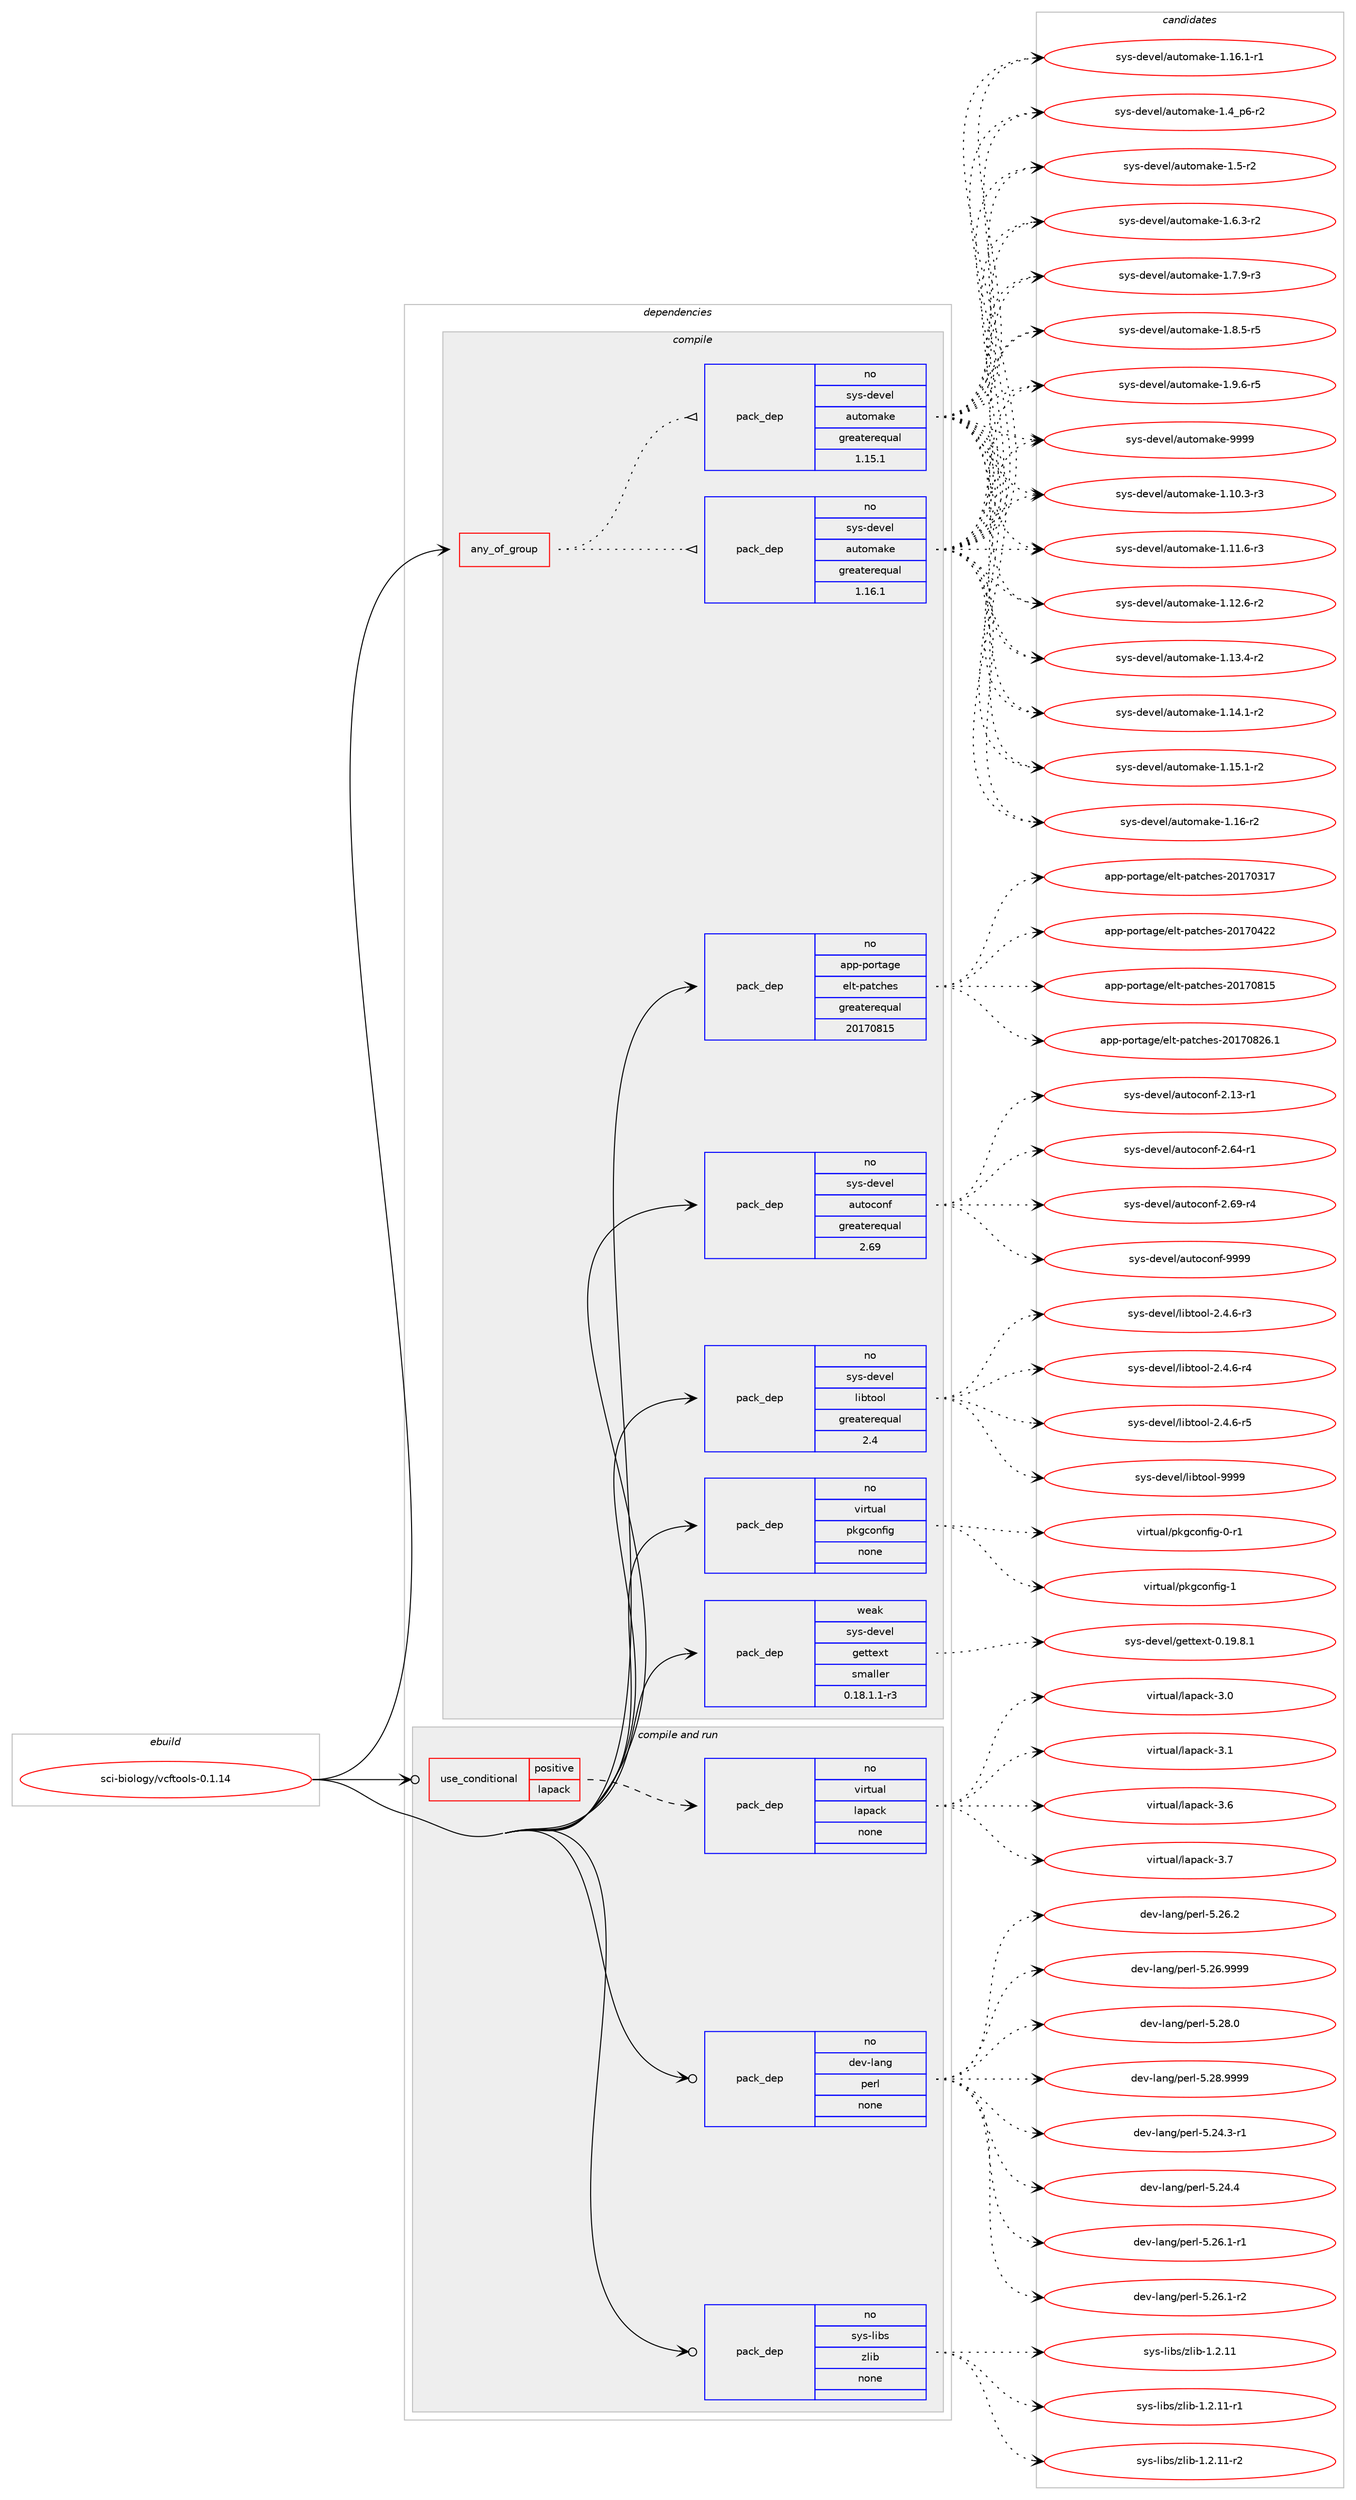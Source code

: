 digraph prolog {

# *************
# Graph options
# *************

newrank=true;
concentrate=true;
compound=true;
graph [rankdir=LR,fontname=Helvetica,fontsize=10,ranksep=1.5];#, ranksep=2.5, nodesep=0.2];
edge  [arrowhead=vee];
node  [fontname=Helvetica,fontsize=10];

# **********
# The ebuild
# **********

subgraph cluster_leftcol {
color=gray;
rank=same;
label=<<i>ebuild</i>>;
id [label="sci-biology/vcftools-0.1.14", color=red, width=4, href="../sci-biology/vcftools-0.1.14.svg"];
}

# ****************
# The dependencies
# ****************

subgraph cluster_midcol {
color=gray;
label=<<i>dependencies</i>>;
subgraph cluster_compile {
fillcolor="#eeeeee";
style=filled;
label=<<i>compile</i>>;
subgraph any26774 {
dependency1687063 [label=<<TABLE BORDER="0" CELLBORDER="1" CELLSPACING="0" CELLPADDING="4"><TR><TD CELLPADDING="10">any_of_group</TD></TR></TABLE>>, shape=none, color=red];subgraph pack1207238 {
dependency1687064 [label=<<TABLE BORDER="0" CELLBORDER="1" CELLSPACING="0" CELLPADDING="4" WIDTH="220"><TR><TD ROWSPAN="6" CELLPADDING="30">pack_dep</TD></TR><TR><TD WIDTH="110">no</TD></TR><TR><TD>sys-devel</TD></TR><TR><TD>automake</TD></TR><TR><TD>greaterequal</TD></TR><TR><TD>1.16.1</TD></TR></TABLE>>, shape=none, color=blue];
}
dependency1687063:e -> dependency1687064:w [weight=20,style="dotted",arrowhead="oinv"];
subgraph pack1207239 {
dependency1687065 [label=<<TABLE BORDER="0" CELLBORDER="1" CELLSPACING="0" CELLPADDING="4" WIDTH="220"><TR><TD ROWSPAN="6" CELLPADDING="30">pack_dep</TD></TR><TR><TD WIDTH="110">no</TD></TR><TR><TD>sys-devel</TD></TR><TR><TD>automake</TD></TR><TR><TD>greaterequal</TD></TR><TR><TD>1.15.1</TD></TR></TABLE>>, shape=none, color=blue];
}
dependency1687063:e -> dependency1687065:w [weight=20,style="dotted",arrowhead="oinv"];
}
id:e -> dependency1687063:w [weight=20,style="solid",arrowhead="vee"];
subgraph pack1207240 {
dependency1687066 [label=<<TABLE BORDER="0" CELLBORDER="1" CELLSPACING="0" CELLPADDING="4" WIDTH="220"><TR><TD ROWSPAN="6" CELLPADDING="30">pack_dep</TD></TR><TR><TD WIDTH="110">no</TD></TR><TR><TD>app-portage</TD></TR><TR><TD>elt-patches</TD></TR><TR><TD>greaterequal</TD></TR><TR><TD>20170815</TD></TR></TABLE>>, shape=none, color=blue];
}
id:e -> dependency1687066:w [weight=20,style="solid",arrowhead="vee"];
subgraph pack1207241 {
dependency1687067 [label=<<TABLE BORDER="0" CELLBORDER="1" CELLSPACING="0" CELLPADDING="4" WIDTH="220"><TR><TD ROWSPAN="6" CELLPADDING="30">pack_dep</TD></TR><TR><TD WIDTH="110">no</TD></TR><TR><TD>sys-devel</TD></TR><TR><TD>autoconf</TD></TR><TR><TD>greaterequal</TD></TR><TR><TD>2.69</TD></TR></TABLE>>, shape=none, color=blue];
}
id:e -> dependency1687067:w [weight=20,style="solid",arrowhead="vee"];
subgraph pack1207242 {
dependency1687068 [label=<<TABLE BORDER="0" CELLBORDER="1" CELLSPACING="0" CELLPADDING="4" WIDTH="220"><TR><TD ROWSPAN="6" CELLPADDING="30">pack_dep</TD></TR><TR><TD WIDTH="110">no</TD></TR><TR><TD>sys-devel</TD></TR><TR><TD>libtool</TD></TR><TR><TD>greaterequal</TD></TR><TR><TD>2.4</TD></TR></TABLE>>, shape=none, color=blue];
}
id:e -> dependency1687068:w [weight=20,style="solid",arrowhead="vee"];
subgraph pack1207243 {
dependency1687069 [label=<<TABLE BORDER="0" CELLBORDER="1" CELLSPACING="0" CELLPADDING="4" WIDTH="220"><TR><TD ROWSPAN="6" CELLPADDING="30">pack_dep</TD></TR><TR><TD WIDTH="110">no</TD></TR><TR><TD>virtual</TD></TR><TR><TD>pkgconfig</TD></TR><TR><TD>none</TD></TR><TR><TD></TD></TR></TABLE>>, shape=none, color=blue];
}
id:e -> dependency1687069:w [weight=20,style="solid",arrowhead="vee"];
subgraph pack1207244 {
dependency1687070 [label=<<TABLE BORDER="0" CELLBORDER="1" CELLSPACING="0" CELLPADDING="4" WIDTH="220"><TR><TD ROWSPAN="6" CELLPADDING="30">pack_dep</TD></TR><TR><TD WIDTH="110">weak</TD></TR><TR><TD>sys-devel</TD></TR><TR><TD>gettext</TD></TR><TR><TD>smaller</TD></TR><TR><TD>0.18.1.1-r3</TD></TR></TABLE>>, shape=none, color=blue];
}
id:e -> dependency1687070:w [weight=20,style="solid",arrowhead="vee"];
}
subgraph cluster_compileandrun {
fillcolor="#eeeeee";
style=filled;
label=<<i>compile and run</i>>;
subgraph cond452203 {
dependency1687071 [label=<<TABLE BORDER="0" CELLBORDER="1" CELLSPACING="0" CELLPADDING="4"><TR><TD ROWSPAN="3" CELLPADDING="10">use_conditional</TD></TR><TR><TD>positive</TD></TR><TR><TD>lapack</TD></TR></TABLE>>, shape=none, color=red];
subgraph pack1207245 {
dependency1687072 [label=<<TABLE BORDER="0" CELLBORDER="1" CELLSPACING="0" CELLPADDING="4" WIDTH="220"><TR><TD ROWSPAN="6" CELLPADDING="30">pack_dep</TD></TR><TR><TD WIDTH="110">no</TD></TR><TR><TD>virtual</TD></TR><TR><TD>lapack</TD></TR><TR><TD>none</TD></TR><TR><TD></TD></TR></TABLE>>, shape=none, color=blue];
}
dependency1687071:e -> dependency1687072:w [weight=20,style="dashed",arrowhead="vee"];
}
id:e -> dependency1687071:w [weight=20,style="solid",arrowhead="odotvee"];
subgraph pack1207246 {
dependency1687073 [label=<<TABLE BORDER="0" CELLBORDER="1" CELLSPACING="0" CELLPADDING="4" WIDTH="220"><TR><TD ROWSPAN="6" CELLPADDING="30">pack_dep</TD></TR><TR><TD WIDTH="110">no</TD></TR><TR><TD>dev-lang</TD></TR><TR><TD>perl</TD></TR><TR><TD>none</TD></TR><TR><TD></TD></TR></TABLE>>, shape=none, color=blue];
}
id:e -> dependency1687073:w [weight=20,style="solid",arrowhead="odotvee"];
subgraph pack1207247 {
dependency1687074 [label=<<TABLE BORDER="0" CELLBORDER="1" CELLSPACING="0" CELLPADDING="4" WIDTH="220"><TR><TD ROWSPAN="6" CELLPADDING="30">pack_dep</TD></TR><TR><TD WIDTH="110">no</TD></TR><TR><TD>sys-libs</TD></TR><TR><TD>zlib</TD></TR><TR><TD>none</TD></TR><TR><TD></TD></TR></TABLE>>, shape=none, color=blue];
}
id:e -> dependency1687074:w [weight=20,style="solid",arrowhead="odotvee"];
}
subgraph cluster_run {
fillcolor="#eeeeee";
style=filled;
label=<<i>run</i>>;
}
}

# **************
# The candidates
# **************

subgraph cluster_choices {
rank=same;
color=gray;
label=<<i>candidates</i>>;

subgraph choice1207238 {
color=black;
nodesep=1;
choice11512111545100101118101108479711711611110997107101454946494846514511451 [label="sys-devel/automake-1.10.3-r3", color=red, width=4,href="../sys-devel/automake-1.10.3-r3.svg"];
choice11512111545100101118101108479711711611110997107101454946494946544511451 [label="sys-devel/automake-1.11.6-r3", color=red, width=4,href="../sys-devel/automake-1.11.6-r3.svg"];
choice11512111545100101118101108479711711611110997107101454946495046544511450 [label="sys-devel/automake-1.12.6-r2", color=red, width=4,href="../sys-devel/automake-1.12.6-r2.svg"];
choice11512111545100101118101108479711711611110997107101454946495146524511450 [label="sys-devel/automake-1.13.4-r2", color=red, width=4,href="../sys-devel/automake-1.13.4-r2.svg"];
choice11512111545100101118101108479711711611110997107101454946495246494511450 [label="sys-devel/automake-1.14.1-r2", color=red, width=4,href="../sys-devel/automake-1.14.1-r2.svg"];
choice11512111545100101118101108479711711611110997107101454946495346494511450 [label="sys-devel/automake-1.15.1-r2", color=red, width=4,href="../sys-devel/automake-1.15.1-r2.svg"];
choice1151211154510010111810110847971171161111099710710145494649544511450 [label="sys-devel/automake-1.16-r2", color=red, width=4,href="../sys-devel/automake-1.16-r2.svg"];
choice11512111545100101118101108479711711611110997107101454946495446494511449 [label="sys-devel/automake-1.16.1-r1", color=red, width=4,href="../sys-devel/automake-1.16.1-r1.svg"];
choice115121115451001011181011084797117116111109971071014549465295112544511450 [label="sys-devel/automake-1.4_p6-r2", color=red, width=4,href="../sys-devel/automake-1.4_p6-r2.svg"];
choice11512111545100101118101108479711711611110997107101454946534511450 [label="sys-devel/automake-1.5-r2", color=red, width=4,href="../sys-devel/automake-1.5-r2.svg"];
choice115121115451001011181011084797117116111109971071014549465446514511450 [label="sys-devel/automake-1.6.3-r2", color=red, width=4,href="../sys-devel/automake-1.6.3-r2.svg"];
choice115121115451001011181011084797117116111109971071014549465546574511451 [label="sys-devel/automake-1.7.9-r3", color=red, width=4,href="../sys-devel/automake-1.7.9-r3.svg"];
choice115121115451001011181011084797117116111109971071014549465646534511453 [label="sys-devel/automake-1.8.5-r5", color=red, width=4,href="../sys-devel/automake-1.8.5-r5.svg"];
choice115121115451001011181011084797117116111109971071014549465746544511453 [label="sys-devel/automake-1.9.6-r5", color=red, width=4,href="../sys-devel/automake-1.9.6-r5.svg"];
choice115121115451001011181011084797117116111109971071014557575757 [label="sys-devel/automake-9999", color=red, width=4,href="../sys-devel/automake-9999.svg"];
dependency1687064:e -> choice11512111545100101118101108479711711611110997107101454946494846514511451:w [style=dotted,weight="100"];
dependency1687064:e -> choice11512111545100101118101108479711711611110997107101454946494946544511451:w [style=dotted,weight="100"];
dependency1687064:e -> choice11512111545100101118101108479711711611110997107101454946495046544511450:w [style=dotted,weight="100"];
dependency1687064:e -> choice11512111545100101118101108479711711611110997107101454946495146524511450:w [style=dotted,weight="100"];
dependency1687064:e -> choice11512111545100101118101108479711711611110997107101454946495246494511450:w [style=dotted,weight="100"];
dependency1687064:e -> choice11512111545100101118101108479711711611110997107101454946495346494511450:w [style=dotted,weight="100"];
dependency1687064:e -> choice1151211154510010111810110847971171161111099710710145494649544511450:w [style=dotted,weight="100"];
dependency1687064:e -> choice11512111545100101118101108479711711611110997107101454946495446494511449:w [style=dotted,weight="100"];
dependency1687064:e -> choice115121115451001011181011084797117116111109971071014549465295112544511450:w [style=dotted,weight="100"];
dependency1687064:e -> choice11512111545100101118101108479711711611110997107101454946534511450:w [style=dotted,weight="100"];
dependency1687064:e -> choice115121115451001011181011084797117116111109971071014549465446514511450:w [style=dotted,weight="100"];
dependency1687064:e -> choice115121115451001011181011084797117116111109971071014549465546574511451:w [style=dotted,weight="100"];
dependency1687064:e -> choice115121115451001011181011084797117116111109971071014549465646534511453:w [style=dotted,weight="100"];
dependency1687064:e -> choice115121115451001011181011084797117116111109971071014549465746544511453:w [style=dotted,weight="100"];
dependency1687064:e -> choice115121115451001011181011084797117116111109971071014557575757:w [style=dotted,weight="100"];
}
subgraph choice1207239 {
color=black;
nodesep=1;
choice11512111545100101118101108479711711611110997107101454946494846514511451 [label="sys-devel/automake-1.10.3-r3", color=red, width=4,href="../sys-devel/automake-1.10.3-r3.svg"];
choice11512111545100101118101108479711711611110997107101454946494946544511451 [label="sys-devel/automake-1.11.6-r3", color=red, width=4,href="../sys-devel/automake-1.11.6-r3.svg"];
choice11512111545100101118101108479711711611110997107101454946495046544511450 [label="sys-devel/automake-1.12.6-r2", color=red, width=4,href="../sys-devel/automake-1.12.6-r2.svg"];
choice11512111545100101118101108479711711611110997107101454946495146524511450 [label="sys-devel/automake-1.13.4-r2", color=red, width=4,href="../sys-devel/automake-1.13.4-r2.svg"];
choice11512111545100101118101108479711711611110997107101454946495246494511450 [label="sys-devel/automake-1.14.1-r2", color=red, width=4,href="../sys-devel/automake-1.14.1-r2.svg"];
choice11512111545100101118101108479711711611110997107101454946495346494511450 [label="sys-devel/automake-1.15.1-r2", color=red, width=4,href="../sys-devel/automake-1.15.1-r2.svg"];
choice1151211154510010111810110847971171161111099710710145494649544511450 [label="sys-devel/automake-1.16-r2", color=red, width=4,href="../sys-devel/automake-1.16-r2.svg"];
choice11512111545100101118101108479711711611110997107101454946495446494511449 [label="sys-devel/automake-1.16.1-r1", color=red, width=4,href="../sys-devel/automake-1.16.1-r1.svg"];
choice115121115451001011181011084797117116111109971071014549465295112544511450 [label="sys-devel/automake-1.4_p6-r2", color=red, width=4,href="../sys-devel/automake-1.4_p6-r2.svg"];
choice11512111545100101118101108479711711611110997107101454946534511450 [label="sys-devel/automake-1.5-r2", color=red, width=4,href="../sys-devel/automake-1.5-r2.svg"];
choice115121115451001011181011084797117116111109971071014549465446514511450 [label="sys-devel/automake-1.6.3-r2", color=red, width=4,href="../sys-devel/automake-1.6.3-r2.svg"];
choice115121115451001011181011084797117116111109971071014549465546574511451 [label="sys-devel/automake-1.7.9-r3", color=red, width=4,href="../sys-devel/automake-1.7.9-r3.svg"];
choice115121115451001011181011084797117116111109971071014549465646534511453 [label="sys-devel/automake-1.8.5-r5", color=red, width=4,href="../sys-devel/automake-1.8.5-r5.svg"];
choice115121115451001011181011084797117116111109971071014549465746544511453 [label="sys-devel/automake-1.9.6-r5", color=red, width=4,href="../sys-devel/automake-1.9.6-r5.svg"];
choice115121115451001011181011084797117116111109971071014557575757 [label="sys-devel/automake-9999", color=red, width=4,href="../sys-devel/automake-9999.svg"];
dependency1687065:e -> choice11512111545100101118101108479711711611110997107101454946494846514511451:w [style=dotted,weight="100"];
dependency1687065:e -> choice11512111545100101118101108479711711611110997107101454946494946544511451:w [style=dotted,weight="100"];
dependency1687065:e -> choice11512111545100101118101108479711711611110997107101454946495046544511450:w [style=dotted,weight="100"];
dependency1687065:e -> choice11512111545100101118101108479711711611110997107101454946495146524511450:w [style=dotted,weight="100"];
dependency1687065:e -> choice11512111545100101118101108479711711611110997107101454946495246494511450:w [style=dotted,weight="100"];
dependency1687065:e -> choice11512111545100101118101108479711711611110997107101454946495346494511450:w [style=dotted,weight="100"];
dependency1687065:e -> choice1151211154510010111810110847971171161111099710710145494649544511450:w [style=dotted,weight="100"];
dependency1687065:e -> choice11512111545100101118101108479711711611110997107101454946495446494511449:w [style=dotted,weight="100"];
dependency1687065:e -> choice115121115451001011181011084797117116111109971071014549465295112544511450:w [style=dotted,weight="100"];
dependency1687065:e -> choice11512111545100101118101108479711711611110997107101454946534511450:w [style=dotted,weight="100"];
dependency1687065:e -> choice115121115451001011181011084797117116111109971071014549465446514511450:w [style=dotted,weight="100"];
dependency1687065:e -> choice115121115451001011181011084797117116111109971071014549465546574511451:w [style=dotted,weight="100"];
dependency1687065:e -> choice115121115451001011181011084797117116111109971071014549465646534511453:w [style=dotted,weight="100"];
dependency1687065:e -> choice115121115451001011181011084797117116111109971071014549465746544511453:w [style=dotted,weight="100"];
dependency1687065:e -> choice115121115451001011181011084797117116111109971071014557575757:w [style=dotted,weight="100"];
}
subgraph choice1207240 {
color=black;
nodesep=1;
choice97112112451121111141169710310147101108116451129711699104101115455048495548514955 [label="app-portage/elt-patches-20170317", color=red, width=4,href="../app-portage/elt-patches-20170317.svg"];
choice97112112451121111141169710310147101108116451129711699104101115455048495548525050 [label="app-portage/elt-patches-20170422", color=red, width=4,href="../app-portage/elt-patches-20170422.svg"];
choice97112112451121111141169710310147101108116451129711699104101115455048495548564953 [label="app-portage/elt-patches-20170815", color=red, width=4,href="../app-portage/elt-patches-20170815.svg"];
choice971121124511211111411697103101471011081164511297116991041011154550484955485650544649 [label="app-portage/elt-patches-20170826.1", color=red, width=4,href="../app-portage/elt-patches-20170826.1.svg"];
dependency1687066:e -> choice97112112451121111141169710310147101108116451129711699104101115455048495548514955:w [style=dotted,weight="100"];
dependency1687066:e -> choice97112112451121111141169710310147101108116451129711699104101115455048495548525050:w [style=dotted,weight="100"];
dependency1687066:e -> choice97112112451121111141169710310147101108116451129711699104101115455048495548564953:w [style=dotted,weight="100"];
dependency1687066:e -> choice971121124511211111411697103101471011081164511297116991041011154550484955485650544649:w [style=dotted,weight="100"];
}
subgraph choice1207241 {
color=black;
nodesep=1;
choice1151211154510010111810110847971171161119911111010245504649514511449 [label="sys-devel/autoconf-2.13-r1", color=red, width=4,href="../sys-devel/autoconf-2.13-r1.svg"];
choice1151211154510010111810110847971171161119911111010245504654524511449 [label="sys-devel/autoconf-2.64-r1", color=red, width=4,href="../sys-devel/autoconf-2.64-r1.svg"];
choice1151211154510010111810110847971171161119911111010245504654574511452 [label="sys-devel/autoconf-2.69-r4", color=red, width=4,href="../sys-devel/autoconf-2.69-r4.svg"];
choice115121115451001011181011084797117116111991111101024557575757 [label="sys-devel/autoconf-9999", color=red, width=4,href="../sys-devel/autoconf-9999.svg"];
dependency1687067:e -> choice1151211154510010111810110847971171161119911111010245504649514511449:w [style=dotted,weight="100"];
dependency1687067:e -> choice1151211154510010111810110847971171161119911111010245504654524511449:w [style=dotted,weight="100"];
dependency1687067:e -> choice1151211154510010111810110847971171161119911111010245504654574511452:w [style=dotted,weight="100"];
dependency1687067:e -> choice115121115451001011181011084797117116111991111101024557575757:w [style=dotted,weight="100"];
}
subgraph choice1207242 {
color=black;
nodesep=1;
choice1151211154510010111810110847108105981161111111084550465246544511451 [label="sys-devel/libtool-2.4.6-r3", color=red, width=4,href="../sys-devel/libtool-2.4.6-r3.svg"];
choice1151211154510010111810110847108105981161111111084550465246544511452 [label="sys-devel/libtool-2.4.6-r4", color=red, width=4,href="../sys-devel/libtool-2.4.6-r4.svg"];
choice1151211154510010111810110847108105981161111111084550465246544511453 [label="sys-devel/libtool-2.4.6-r5", color=red, width=4,href="../sys-devel/libtool-2.4.6-r5.svg"];
choice1151211154510010111810110847108105981161111111084557575757 [label="sys-devel/libtool-9999", color=red, width=4,href="../sys-devel/libtool-9999.svg"];
dependency1687068:e -> choice1151211154510010111810110847108105981161111111084550465246544511451:w [style=dotted,weight="100"];
dependency1687068:e -> choice1151211154510010111810110847108105981161111111084550465246544511452:w [style=dotted,weight="100"];
dependency1687068:e -> choice1151211154510010111810110847108105981161111111084550465246544511453:w [style=dotted,weight="100"];
dependency1687068:e -> choice1151211154510010111810110847108105981161111111084557575757:w [style=dotted,weight="100"];
}
subgraph choice1207243 {
color=black;
nodesep=1;
choice11810511411611797108471121071039911111010210510345484511449 [label="virtual/pkgconfig-0-r1", color=red, width=4,href="../virtual/pkgconfig-0-r1.svg"];
choice1181051141161179710847112107103991111101021051034549 [label="virtual/pkgconfig-1", color=red, width=4,href="../virtual/pkgconfig-1.svg"];
dependency1687069:e -> choice11810511411611797108471121071039911111010210510345484511449:w [style=dotted,weight="100"];
dependency1687069:e -> choice1181051141161179710847112107103991111101021051034549:w [style=dotted,weight="100"];
}
subgraph choice1207244 {
color=black;
nodesep=1;
choice1151211154510010111810110847103101116116101120116454846495746564649 [label="sys-devel/gettext-0.19.8.1", color=red, width=4,href="../sys-devel/gettext-0.19.8.1.svg"];
dependency1687070:e -> choice1151211154510010111810110847103101116116101120116454846495746564649:w [style=dotted,weight="100"];
}
subgraph choice1207245 {
color=black;
nodesep=1;
choice118105114116117971084710897112979910745514648 [label="virtual/lapack-3.0", color=red, width=4,href="../virtual/lapack-3.0.svg"];
choice118105114116117971084710897112979910745514649 [label="virtual/lapack-3.1", color=red, width=4,href="../virtual/lapack-3.1.svg"];
choice118105114116117971084710897112979910745514654 [label="virtual/lapack-3.6", color=red, width=4,href="../virtual/lapack-3.6.svg"];
choice118105114116117971084710897112979910745514655 [label="virtual/lapack-3.7", color=red, width=4,href="../virtual/lapack-3.7.svg"];
dependency1687072:e -> choice118105114116117971084710897112979910745514648:w [style=dotted,weight="100"];
dependency1687072:e -> choice118105114116117971084710897112979910745514649:w [style=dotted,weight="100"];
dependency1687072:e -> choice118105114116117971084710897112979910745514654:w [style=dotted,weight="100"];
dependency1687072:e -> choice118105114116117971084710897112979910745514655:w [style=dotted,weight="100"];
}
subgraph choice1207246 {
color=black;
nodesep=1;
choice100101118451089711010347112101114108455346505246514511449 [label="dev-lang/perl-5.24.3-r1", color=red, width=4,href="../dev-lang/perl-5.24.3-r1.svg"];
choice10010111845108971101034711210111410845534650524652 [label="dev-lang/perl-5.24.4", color=red, width=4,href="../dev-lang/perl-5.24.4.svg"];
choice100101118451089711010347112101114108455346505446494511449 [label="dev-lang/perl-5.26.1-r1", color=red, width=4,href="../dev-lang/perl-5.26.1-r1.svg"];
choice100101118451089711010347112101114108455346505446494511450 [label="dev-lang/perl-5.26.1-r2", color=red, width=4,href="../dev-lang/perl-5.26.1-r2.svg"];
choice10010111845108971101034711210111410845534650544650 [label="dev-lang/perl-5.26.2", color=red, width=4,href="../dev-lang/perl-5.26.2.svg"];
choice10010111845108971101034711210111410845534650544657575757 [label="dev-lang/perl-5.26.9999", color=red, width=4,href="../dev-lang/perl-5.26.9999.svg"];
choice10010111845108971101034711210111410845534650564648 [label="dev-lang/perl-5.28.0", color=red, width=4,href="../dev-lang/perl-5.28.0.svg"];
choice10010111845108971101034711210111410845534650564657575757 [label="dev-lang/perl-5.28.9999", color=red, width=4,href="../dev-lang/perl-5.28.9999.svg"];
dependency1687073:e -> choice100101118451089711010347112101114108455346505246514511449:w [style=dotted,weight="100"];
dependency1687073:e -> choice10010111845108971101034711210111410845534650524652:w [style=dotted,weight="100"];
dependency1687073:e -> choice100101118451089711010347112101114108455346505446494511449:w [style=dotted,weight="100"];
dependency1687073:e -> choice100101118451089711010347112101114108455346505446494511450:w [style=dotted,weight="100"];
dependency1687073:e -> choice10010111845108971101034711210111410845534650544650:w [style=dotted,weight="100"];
dependency1687073:e -> choice10010111845108971101034711210111410845534650544657575757:w [style=dotted,weight="100"];
dependency1687073:e -> choice10010111845108971101034711210111410845534650564648:w [style=dotted,weight="100"];
dependency1687073:e -> choice10010111845108971101034711210111410845534650564657575757:w [style=dotted,weight="100"];
}
subgraph choice1207247 {
color=black;
nodesep=1;
choice1151211154510810598115471221081059845494650464949 [label="sys-libs/zlib-1.2.11", color=red, width=4,href="../sys-libs/zlib-1.2.11.svg"];
choice11512111545108105981154712210810598454946504649494511449 [label="sys-libs/zlib-1.2.11-r1", color=red, width=4,href="../sys-libs/zlib-1.2.11-r1.svg"];
choice11512111545108105981154712210810598454946504649494511450 [label="sys-libs/zlib-1.2.11-r2", color=red, width=4,href="../sys-libs/zlib-1.2.11-r2.svg"];
dependency1687074:e -> choice1151211154510810598115471221081059845494650464949:w [style=dotted,weight="100"];
dependency1687074:e -> choice11512111545108105981154712210810598454946504649494511449:w [style=dotted,weight="100"];
dependency1687074:e -> choice11512111545108105981154712210810598454946504649494511450:w [style=dotted,weight="100"];
}
}

}
